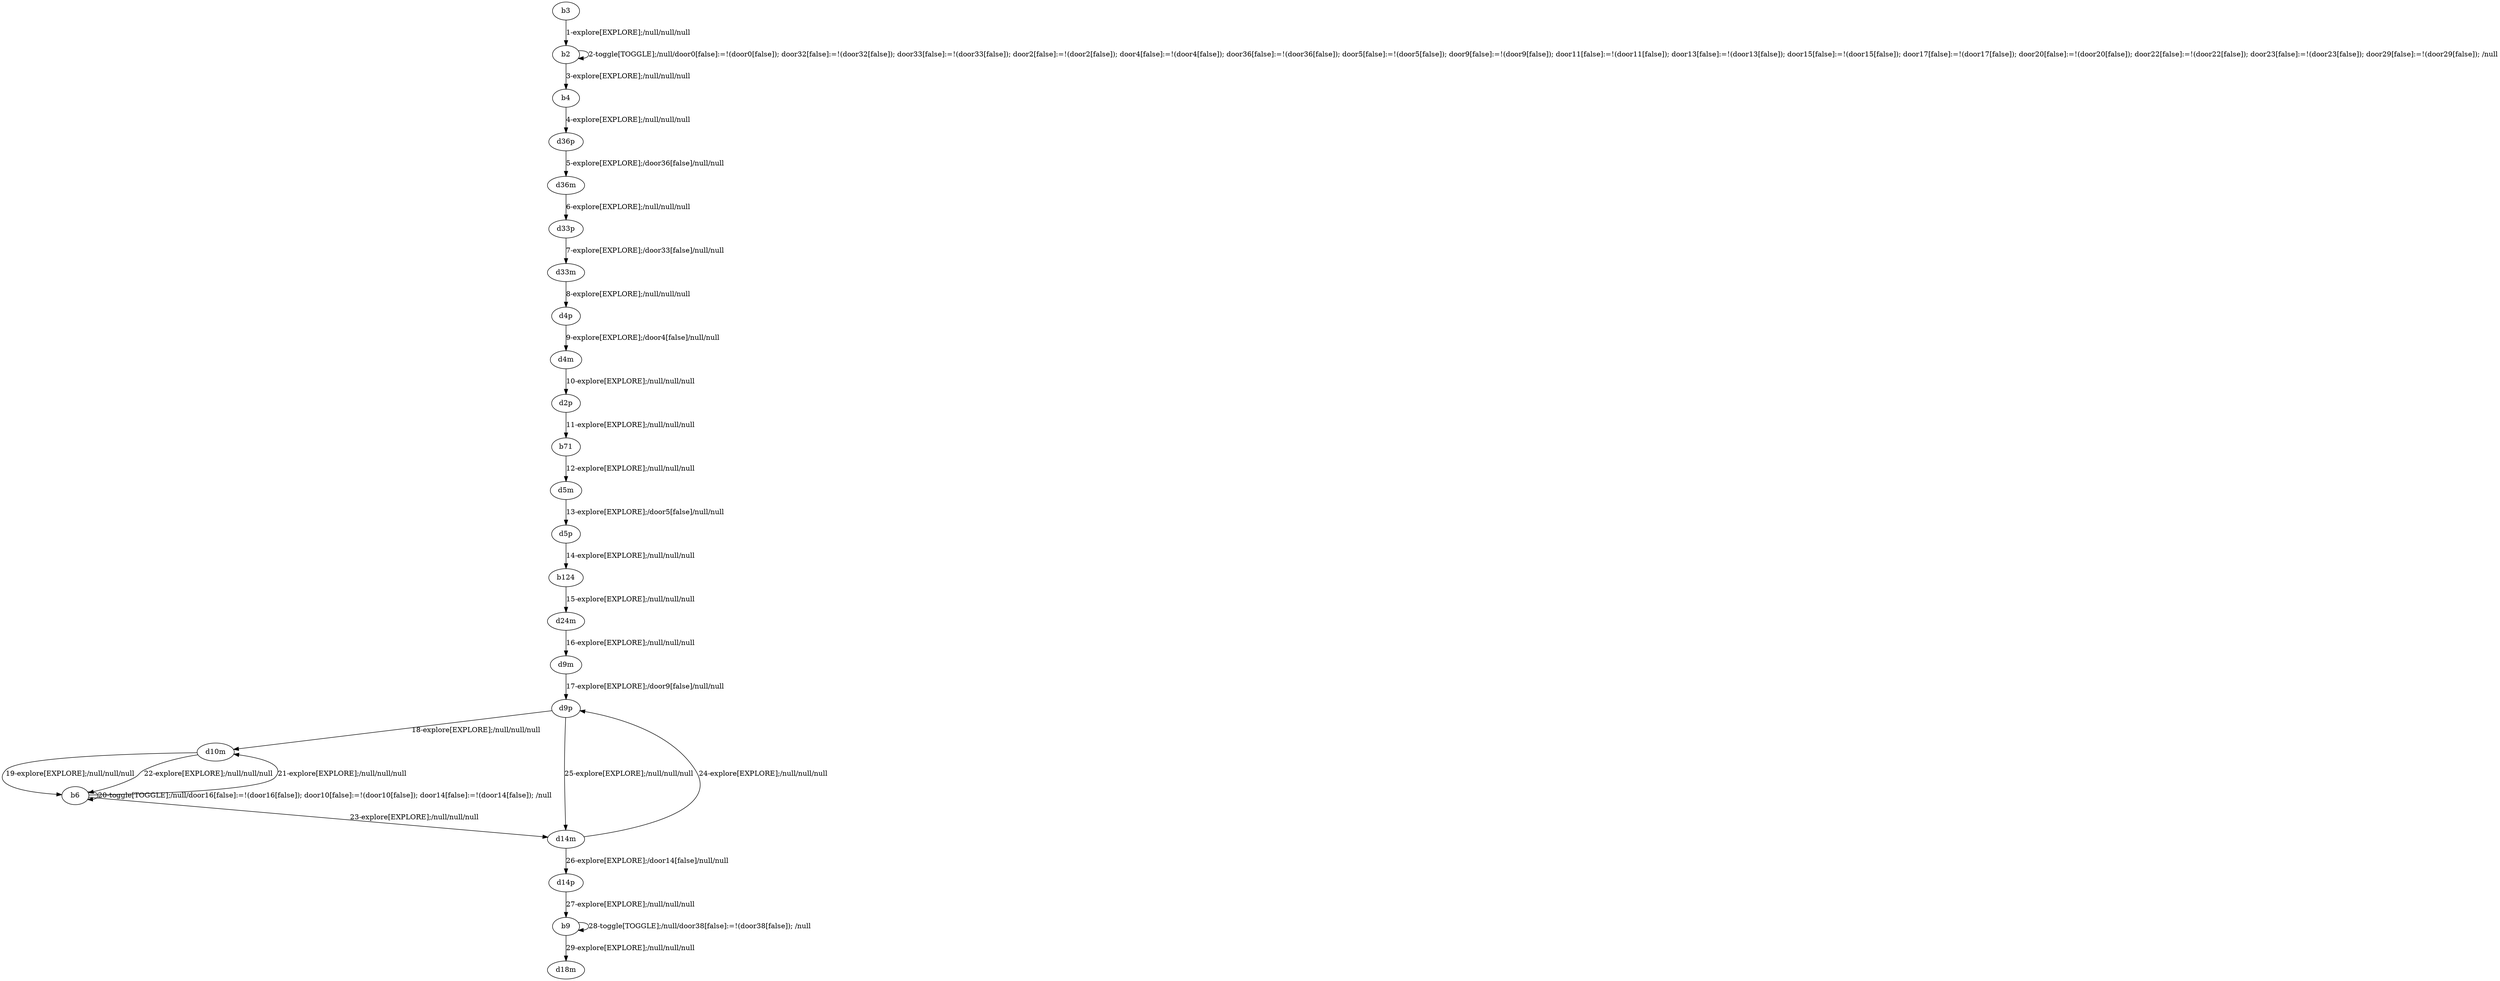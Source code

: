 # Total number of goals covered by this test: 1
# b6 --> b6

digraph g {
"b3" -> "b2" [label = "1-explore[EXPLORE];/null/null/null"];
"b2" -> "b2" [label = "2-toggle[TOGGLE];/null/door0[false]:=!(door0[false]); door32[false]:=!(door32[false]); door33[false]:=!(door33[false]); door2[false]:=!(door2[false]); door4[false]:=!(door4[false]); door36[false]:=!(door36[false]); door5[false]:=!(door5[false]); door9[false]:=!(door9[false]); door11[false]:=!(door11[false]); door13[false]:=!(door13[false]); door15[false]:=!(door15[false]); door17[false]:=!(door17[false]); door20[false]:=!(door20[false]); door22[false]:=!(door22[false]); door23[false]:=!(door23[false]); door29[false]:=!(door29[false]); /null"];
"b2" -> "b4" [label = "3-explore[EXPLORE];/null/null/null"];
"b4" -> "d36p" [label = "4-explore[EXPLORE];/null/null/null"];
"d36p" -> "d36m" [label = "5-explore[EXPLORE];/door36[false]/null/null"];
"d36m" -> "d33p" [label = "6-explore[EXPLORE];/null/null/null"];
"d33p" -> "d33m" [label = "7-explore[EXPLORE];/door33[false]/null/null"];
"d33m" -> "d4p" [label = "8-explore[EXPLORE];/null/null/null"];
"d4p" -> "d4m" [label = "9-explore[EXPLORE];/door4[false]/null/null"];
"d4m" -> "d2p" [label = "10-explore[EXPLORE];/null/null/null"];
"d2p" -> "b71" [label = "11-explore[EXPLORE];/null/null/null"];
"b71" -> "d5m" [label = "12-explore[EXPLORE];/null/null/null"];
"d5m" -> "d5p" [label = "13-explore[EXPLORE];/door5[false]/null/null"];
"d5p" -> "b124" [label = "14-explore[EXPLORE];/null/null/null"];
"b124" -> "d24m" [label = "15-explore[EXPLORE];/null/null/null"];
"d24m" -> "d9m" [label = "16-explore[EXPLORE];/null/null/null"];
"d9m" -> "d9p" [label = "17-explore[EXPLORE];/door9[false]/null/null"];
"d9p" -> "d10m" [label = "18-explore[EXPLORE];/null/null/null"];
"d10m" -> "b6" [label = "19-explore[EXPLORE];/null/null/null"];
"b6" -> "b6" [label = "20-toggle[TOGGLE];/null/door16[false]:=!(door16[false]); door10[false]:=!(door10[false]); door14[false]:=!(door14[false]); /null"];
"b6" -> "d10m" [label = "21-explore[EXPLORE];/null/null/null"];
"d10m" -> "b6" [label = "22-explore[EXPLORE];/null/null/null"];
"b6" -> "d14m" [label = "23-explore[EXPLORE];/null/null/null"];
"d14m" -> "d9p" [label = "24-explore[EXPLORE];/null/null/null"];
"d9p" -> "d14m" [label = "25-explore[EXPLORE];/null/null/null"];
"d14m" -> "d14p" [label = "26-explore[EXPLORE];/door14[false]/null/null"];
"d14p" -> "b9" [label = "27-explore[EXPLORE];/null/null/null"];
"b9" -> "b9" [label = "28-toggle[TOGGLE];/null/door38[false]:=!(door38[false]); /null"];
"b9" -> "d18m" [label = "29-explore[EXPLORE];/null/null/null"];
}